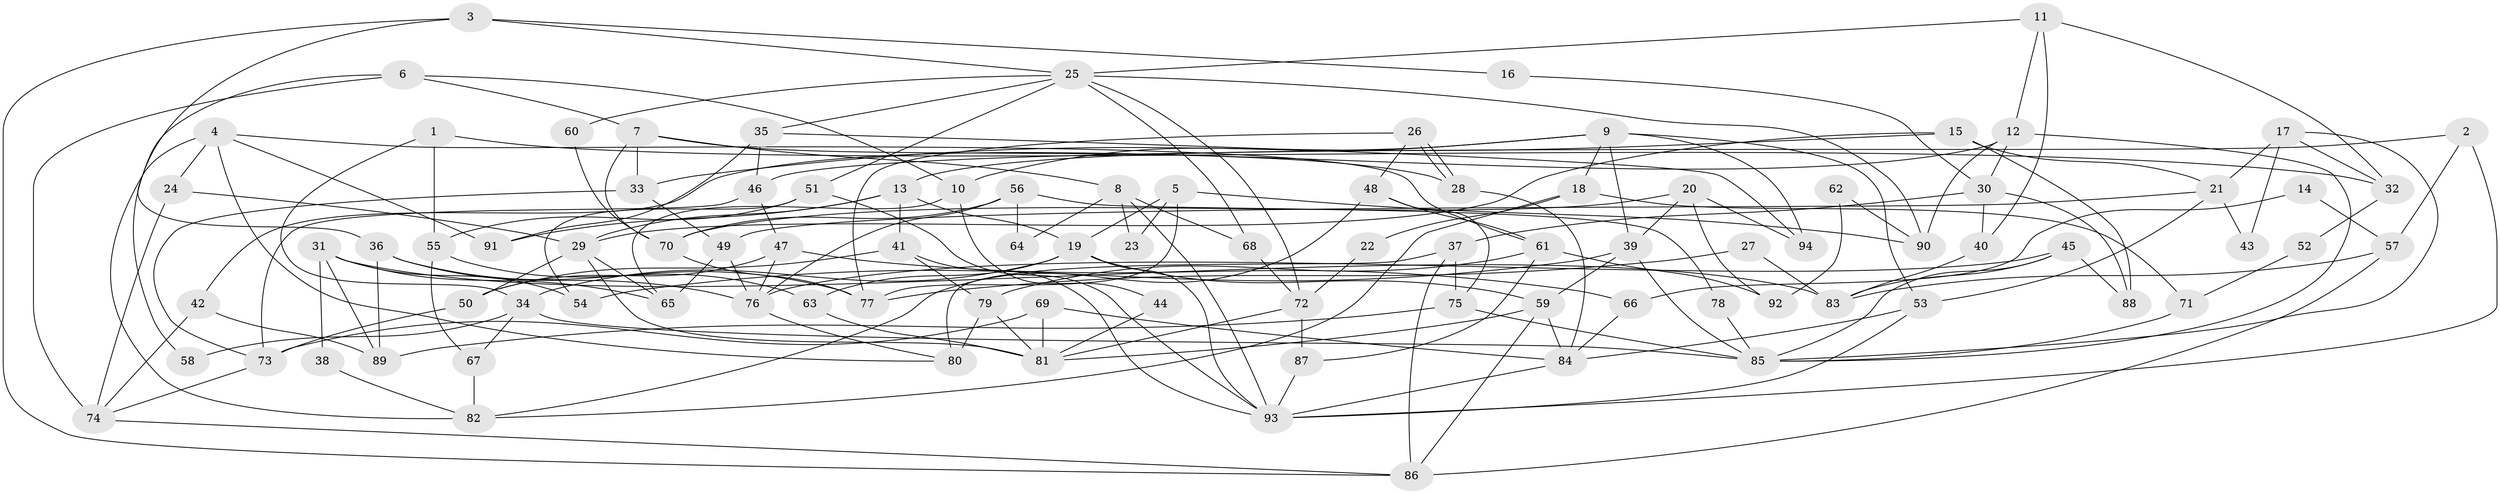 // Generated by graph-tools (version 1.1) at 2025/52/03/09/25 04:52:11]
// undirected, 94 vertices, 188 edges
graph export_dot {
graph [start="1"]
  node [color=gray90,style=filled];
  1;
  2;
  3;
  4;
  5;
  6;
  7;
  8;
  9;
  10;
  11;
  12;
  13;
  14;
  15;
  16;
  17;
  18;
  19;
  20;
  21;
  22;
  23;
  24;
  25;
  26;
  27;
  28;
  29;
  30;
  31;
  32;
  33;
  34;
  35;
  36;
  37;
  38;
  39;
  40;
  41;
  42;
  43;
  44;
  45;
  46;
  47;
  48;
  49;
  50;
  51;
  52;
  53;
  54;
  55;
  56;
  57;
  58;
  59;
  60;
  61;
  62;
  63;
  64;
  65;
  66;
  67;
  68;
  69;
  70;
  71;
  72;
  73;
  74;
  75;
  76;
  77;
  78;
  79;
  80;
  81;
  82;
  83;
  84;
  85;
  86;
  87;
  88;
  89;
  90;
  91;
  92;
  93;
  94;
  1 -- 34;
  1 -- 55;
  1 -- 32;
  2 -- 46;
  2 -- 93;
  2 -- 57;
  3 -- 86;
  3 -- 25;
  3 -- 16;
  3 -- 36;
  4 -- 24;
  4 -- 61;
  4 -- 80;
  4 -- 82;
  4 -- 91;
  5 -- 77;
  5 -- 19;
  5 -- 23;
  5 -- 90;
  6 -- 7;
  6 -- 10;
  6 -- 58;
  6 -- 74;
  7 -- 28;
  7 -- 33;
  7 -- 8;
  7 -- 70;
  8 -- 93;
  8 -- 23;
  8 -- 64;
  8 -- 68;
  9 -- 94;
  9 -- 13;
  9 -- 10;
  9 -- 18;
  9 -- 39;
  9 -- 53;
  10 -- 65;
  10 -- 44;
  11 -- 32;
  11 -- 12;
  11 -- 25;
  11 -- 40;
  12 -- 42;
  12 -- 85;
  12 -- 30;
  12 -- 90;
  13 -- 41;
  13 -- 29;
  13 -- 19;
  13 -- 91;
  14 -- 57;
  14 -- 66;
  15 -- 21;
  15 -- 33;
  15 -- 29;
  15 -- 88;
  16 -- 30;
  17 -- 21;
  17 -- 85;
  17 -- 32;
  17 -- 43;
  18 -- 82;
  18 -- 22;
  18 -- 71;
  19 -- 93;
  19 -- 34;
  19 -- 59;
  19 -- 63;
  20 -- 70;
  20 -- 39;
  20 -- 92;
  20 -- 94;
  21 -- 49;
  21 -- 53;
  21 -- 43;
  22 -- 72;
  24 -- 74;
  24 -- 29;
  25 -- 90;
  25 -- 35;
  25 -- 51;
  25 -- 60;
  25 -- 68;
  25 -- 72;
  26 -- 28;
  26 -- 28;
  26 -- 48;
  26 -- 77;
  27 -- 77;
  27 -- 83;
  28 -- 84;
  29 -- 81;
  29 -- 50;
  29 -- 65;
  30 -- 88;
  30 -- 37;
  30 -- 40;
  31 -- 83;
  31 -- 54;
  31 -- 38;
  31 -- 65;
  31 -- 89;
  32 -- 52;
  33 -- 49;
  33 -- 73;
  34 -- 85;
  34 -- 58;
  34 -- 67;
  35 -- 91;
  35 -- 46;
  35 -- 94;
  36 -- 76;
  36 -- 77;
  36 -- 89;
  37 -- 86;
  37 -- 75;
  37 -- 80;
  38 -- 82;
  39 -- 59;
  39 -- 54;
  39 -- 85;
  40 -- 83;
  41 -- 50;
  41 -- 79;
  41 -- 93;
  42 -- 74;
  42 -- 89;
  44 -- 81;
  45 -- 85;
  45 -- 83;
  45 -- 76;
  45 -- 88;
  46 -- 47;
  46 -- 73;
  47 -- 76;
  47 -- 50;
  47 -- 66;
  48 -- 82;
  48 -- 75;
  48 -- 61;
  49 -- 65;
  49 -- 76;
  50 -- 73;
  51 -- 93;
  51 -- 54;
  51 -- 55;
  52 -- 71;
  53 -- 93;
  53 -- 84;
  55 -- 63;
  55 -- 67;
  56 -- 76;
  56 -- 70;
  56 -- 64;
  56 -- 78;
  57 -- 86;
  57 -- 83;
  59 -- 81;
  59 -- 84;
  59 -- 86;
  60 -- 70;
  61 -- 87;
  61 -- 79;
  61 -- 92;
  62 -- 90;
  62 -- 92;
  63 -- 81;
  66 -- 84;
  67 -- 82;
  68 -- 72;
  69 -- 84;
  69 -- 81;
  69 -- 73;
  70 -- 77;
  71 -- 85;
  72 -- 81;
  72 -- 87;
  73 -- 74;
  74 -- 86;
  75 -- 89;
  75 -- 85;
  76 -- 80;
  78 -- 85;
  79 -- 80;
  79 -- 81;
  84 -- 93;
  87 -- 93;
}
